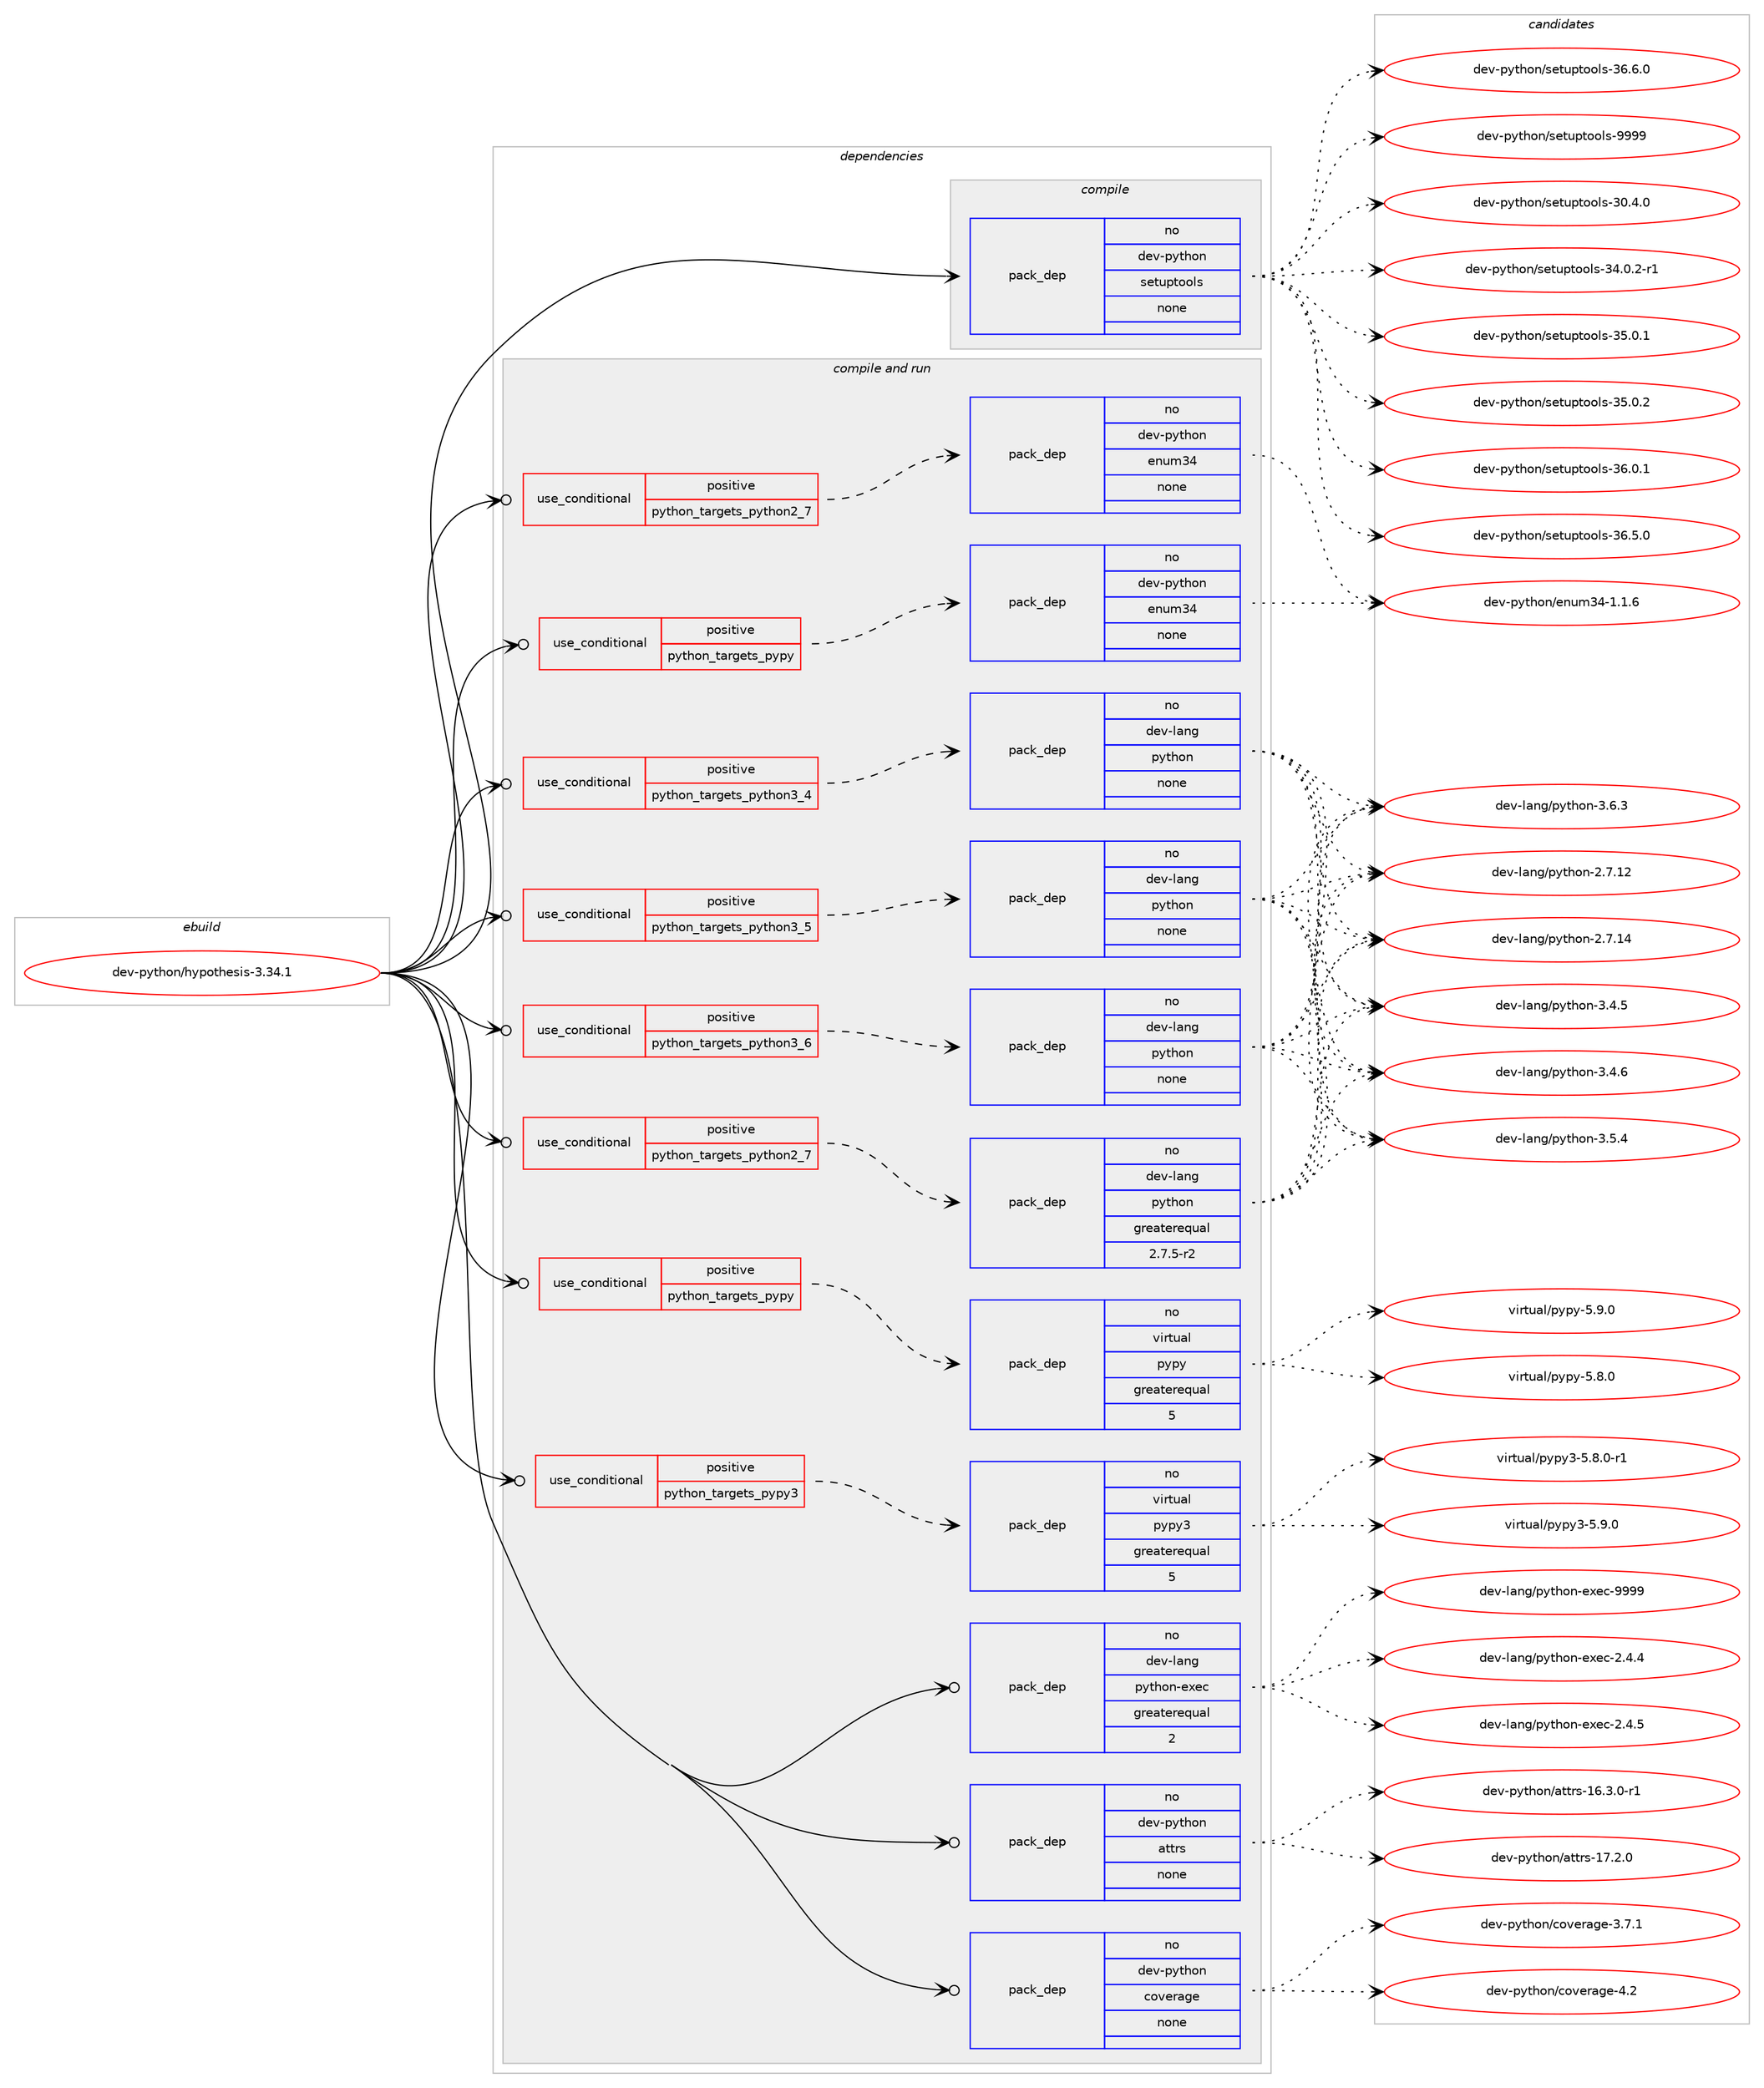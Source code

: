 digraph prolog {

# *************
# Graph options
# *************

newrank=true;
concentrate=true;
compound=true;
graph [rankdir=LR,fontname=Helvetica,fontsize=10,ranksep=1.5];#, ranksep=2.5, nodesep=0.2];
edge  [arrowhead=vee];
node  [fontname=Helvetica,fontsize=10];

# **********
# The ebuild
# **********

subgraph cluster_leftcol {
color=gray;
rank=same;
label=<<i>ebuild</i>>;
id [label="dev-python/hypothesis-3.34.1", color=red, width=4, href="../dev-python/hypothesis-3.34.1.svg"];
}

# ****************
# The dependencies
# ****************

subgraph cluster_midcol {
color=gray;
label=<<i>dependencies</i>>;
subgraph cluster_compile {
fillcolor="#eeeeee";
style=filled;
label=<<i>compile</i>>;
subgraph pack123257 {
dependency160932 [label=<<TABLE BORDER="0" CELLBORDER="1" CELLSPACING="0" CELLPADDING="4" WIDTH="220"><TR><TD ROWSPAN="6" CELLPADDING="30">pack_dep</TD></TR><TR><TD WIDTH="110">no</TD></TR><TR><TD>dev-python</TD></TR><TR><TD>setuptools</TD></TR><TR><TD>none</TD></TR><TR><TD></TD></TR></TABLE>>, shape=none, color=blue];
}
id:e -> dependency160932:w [weight=20,style="solid",arrowhead="vee"];
}
subgraph cluster_compileandrun {
fillcolor="#eeeeee";
style=filled;
label=<<i>compile and run</i>>;
subgraph cond33825 {
dependency160933 [label=<<TABLE BORDER="0" CELLBORDER="1" CELLSPACING="0" CELLPADDING="4"><TR><TD ROWSPAN="3" CELLPADDING="10">use_conditional</TD></TR><TR><TD>positive</TD></TR><TR><TD>python_targets_pypy</TD></TR></TABLE>>, shape=none, color=red];
subgraph pack123258 {
dependency160934 [label=<<TABLE BORDER="0" CELLBORDER="1" CELLSPACING="0" CELLPADDING="4" WIDTH="220"><TR><TD ROWSPAN="6" CELLPADDING="30">pack_dep</TD></TR><TR><TD WIDTH="110">no</TD></TR><TR><TD>dev-python</TD></TR><TR><TD>enum34</TD></TR><TR><TD>none</TD></TR><TR><TD></TD></TR></TABLE>>, shape=none, color=blue];
}
dependency160933:e -> dependency160934:w [weight=20,style="dashed",arrowhead="vee"];
}
id:e -> dependency160933:w [weight=20,style="solid",arrowhead="odotvee"];
subgraph cond33826 {
dependency160935 [label=<<TABLE BORDER="0" CELLBORDER="1" CELLSPACING="0" CELLPADDING="4"><TR><TD ROWSPAN="3" CELLPADDING="10">use_conditional</TD></TR><TR><TD>positive</TD></TR><TR><TD>python_targets_pypy</TD></TR></TABLE>>, shape=none, color=red];
subgraph pack123259 {
dependency160936 [label=<<TABLE BORDER="0" CELLBORDER="1" CELLSPACING="0" CELLPADDING="4" WIDTH="220"><TR><TD ROWSPAN="6" CELLPADDING="30">pack_dep</TD></TR><TR><TD WIDTH="110">no</TD></TR><TR><TD>virtual</TD></TR><TR><TD>pypy</TD></TR><TR><TD>greaterequal</TD></TR><TR><TD>5</TD></TR></TABLE>>, shape=none, color=blue];
}
dependency160935:e -> dependency160936:w [weight=20,style="dashed",arrowhead="vee"];
}
id:e -> dependency160935:w [weight=20,style="solid",arrowhead="odotvee"];
subgraph cond33827 {
dependency160937 [label=<<TABLE BORDER="0" CELLBORDER="1" CELLSPACING="0" CELLPADDING="4"><TR><TD ROWSPAN="3" CELLPADDING="10">use_conditional</TD></TR><TR><TD>positive</TD></TR><TR><TD>python_targets_pypy3</TD></TR></TABLE>>, shape=none, color=red];
subgraph pack123260 {
dependency160938 [label=<<TABLE BORDER="0" CELLBORDER="1" CELLSPACING="0" CELLPADDING="4" WIDTH="220"><TR><TD ROWSPAN="6" CELLPADDING="30">pack_dep</TD></TR><TR><TD WIDTH="110">no</TD></TR><TR><TD>virtual</TD></TR><TR><TD>pypy3</TD></TR><TR><TD>greaterequal</TD></TR><TR><TD>5</TD></TR></TABLE>>, shape=none, color=blue];
}
dependency160937:e -> dependency160938:w [weight=20,style="dashed",arrowhead="vee"];
}
id:e -> dependency160937:w [weight=20,style="solid",arrowhead="odotvee"];
subgraph cond33828 {
dependency160939 [label=<<TABLE BORDER="0" CELLBORDER="1" CELLSPACING="0" CELLPADDING="4"><TR><TD ROWSPAN="3" CELLPADDING="10">use_conditional</TD></TR><TR><TD>positive</TD></TR><TR><TD>python_targets_python2_7</TD></TR></TABLE>>, shape=none, color=red];
subgraph pack123261 {
dependency160940 [label=<<TABLE BORDER="0" CELLBORDER="1" CELLSPACING="0" CELLPADDING="4" WIDTH="220"><TR><TD ROWSPAN="6" CELLPADDING="30">pack_dep</TD></TR><TR><TD WIDTH="110">no</TD></TR><TR><TD>dev-lang</TD></TR><TR><TD>python</TD></TR><TR><TD>greaterequal</TD></TR><TR><TD>2.7.5-r2</TD></TR></TABLE>>, shape=none, color=blue];
}
dependency160939:e -> dependency160940:w [weight=20,style="dashed",arrowhead="vee"];
}
id:e -> dependency160939:w [weight=20,style="solid",arrowhead="odotvee"];
subgraph cond33829 {
dependency160941 [label=<<TABLE BORDER="0" CELLBORDER="1" CELLSPACING="0" CELLPADDING="4"><TR><TD ROWSPAN="3" CELLPADDING="10">use_conditional</TD></TR><TR><TD>positive</TD></TR><TR><TD>python_targets_python2_7</TD></TR></TABLE>>, shape=none, color=red];
subgraph pack123262 {
dependency160942 [label=<<TABLE BORDER="0" CELLBORDER="1" CELLSPACING="0" CELLPADDING="4" WIDTH="220"><TR><TD ROWSPAN="6" CELLPADDING="30">pack_dep</TD></TR><TR><TD WIDTH="110">no</TD></TR><TR><TD>dev-python</TD></TR><TR><TD>enum34</TD></TR><TR><TD>none</TD></TR><TR><TD></TD></TR></TABLE>>, shape=none, color=blue];
}
dependency160941:e -> dependency160942:w [weight=20,style="dashed",arrowhead="vee"];
}
id:e -> dependency160941:w [weight=20,style="solid",arrowhead="odotvee"];
subgraph cond33830 {
dependency160943 [label=<<TABLE BORDER="0" CELLBORDER="1" CELLSPACING="0" CELLPADDING="4"><TR><TD ROWSPAN="3" CELLPADDING="10">use_conditional</TD></TR><TR><TD>positive</TD></TR><TR><TD>python_targets_python3_4</TD></TR></TABLE>>, shape=none, color=red];
subgraph pack123263 {
dependency160944 [label=<<TABLE BORDER="0" CELLBORDER="1" CELLSPACING="0" CELLPADDING="4" WIDTH="220"><TR><TD ROWSPAN="6" CELLPADDING="30">pack_dep</TD></TR><TR><TD WIDTH="110">no</TD></TR><TR><TD>dev-lang</TD></TR><TR><TD>python</TD></TR><TR><TD>none</TD></TR><TR><TD></TD></TR></TABLE>>, shape=none, color=blue];
}
dependency160943:e -> dependency160944:w [weight=20,style="dashed",arrowhead="vee"];
}
id:e -> dependency160943:w [weight=20,style="solid",arrowhead="odotvee"];
subgraph cond33831 {
dependency160945 [label=<<TABLE BORDER="0" CELLBORDER="1" CELLSPACING="0" CELLPADDING="4"><TR><TD ROWSPAN="3" CELLPADDING="10">use_conditional</TD></TR><TR><TD>positive</TD></TR><TR><TD>python_targets_python3_5</TD></TR></TABLE>>, shape=none, color=red];
subgraph pack123264 {
dependency160946 [label=<<TABLE BORDER="0" CELLBORDER="1" CELLSPACING="0" CELLPADDING="4" WIDTH="220"><TR><TD ROWSPAN="6" CELLPADDING="30">pack_dep</TD></TR><TR><TD WIDTH="110">no</TD></TR><TR><TD>dev-lang</TD></TR><TR><TD>python</TD></TR><TR><TD>none</TD></TR><TR><TD></TD></TR></TABLE>>, shape=none, color=blue];
}
dependency160945:e -> dependency160946:w [weight=20,style="dashed",arrowhead="vee"];
}
id:e -> dependency160945:w [weight=20,style="solid",arrowhead="odotvee"];
subgraph cond33832 {
dependency160947 [label=<<TABLE BORDER="0" CELLBORDER="1" CELLSPACING="0" CELLPADDING="4"><TR><TD ROWSPAN="3" CELLPADDING="10">use_conditional</TD></TR><TR><TD>positive</TD></TR><TR><TD>python_targets_python3_6</TD></TR></TABLE>>, shape=none, color=red];
subgraph pack123265 {
dependency160948 [label=<<TABLE BORDER="0" CELLBORDER="1" CELLSPACING="0" CELLPADDING="4" WIDTH="220"><TR><TD ROWSPAN="6" CELLPADDING="30">pack_dep</TD></TR><TR><TD WIDTH="110">no</TD></TR><TR><TD>dev-lang</TD></TR><TR><TD>python</TD></TR><TR><TD>none</TD></TR><TR><TD></TD></TR></TABLE>>, shape=none, color=blue];
}
dependency160947:e -> dependency160948:w [weight=20,style="dashed",arrowhead="vee"];
}
id:e -> dependency160947:w [weight=20,style="solid",arrowhead="odotvee"];
subgraph pack123266 {
dependency160949 [label=<<TABLE BORDER="0" CELLBORDER="1" CELLSPACING="0" CELLPADDING="4" WIDTH="220"><TR><TD ROWSPAN="6" CELLPADDING="30">pack_dep</TD></TR><TR><TD WIDTH="110">no</TD></TR><TR><TD>dev-lang</TD></TR><TR><TD>python-exec</TD></TR><TR><TD>greaterequal</TD></TR><TR><TD>2</TD></TR></TABLE>>, shape=none, color=blue];
}
id:e -> dependency160949:w [weight=20,style="solid",arrowhead="odotvee"];
subgraph pack123267 {
dependency160950 [label=<<TABLE BORDER="0" CELLBORDER="1" CELLSPACING="0" CELLPADDING="4" WIDTH="220"><TR><TD ROWSPAN="6" CELLPADDING="30">pack_dep</TD></TR><TR><TD WIDTH="110">no</TD></TR><TR><TD>dev-python</TD></TR><TR><TD>attrs</TD></TR><TR><TD>none</TD></TR><TR><TD></TD></TR></TABLE>>, shape=none, color=blue];
}
id:e -> dependency160950:w [weight=20,style="solid",arrowhead="odotvee"];
subgraph pack123268 {
dependency160951 [label=<<TABLE BORDER="0" CELLBORDER="1" CELLSPACING="0" CELLPADDING="4" WIDTH="220"><TR><TD ROWSPAN="6" CELLPADDING="30">pack_dep</TD></TR><TR><TD WIDTH="110">no</TD></TR><TR><TD>dev-python</TD></TR><TR><TD>coverage</TD></TR><TR><TD>none</TD></TR><TR><TD></TD></TR></TABLE>>, shape=none, color=blue];
}
id:e -> dependency160951:w [weight=20,style="solid",arrowhead="odotvee"];
}
subgraph cluster_run {
fillcolor="#eeeeee";
style=filled;
label=<<i>run</i>>;
}
}

# **************
# The candidates
# **************

subgraph cluster_choices {
rank=same;
color=gray;
label=<<i>candidates</i>>;

subgraph choice123257 {
color=black;
nodesep=1;
choice100101118451121211161041111104711510111611711211611111110811545514846524648 [label="dev-python/setuptools-30.4.0", color=red, width=4,href="../dev-python/setuptools-30.4.0.svg"];
choice1001011184511212111610411111047115101116117112116111111108115455152464846504511449 [label="dev-python/setuptools-34.0.2-r1", color=red, width=4,href="../dev-python/setuptools-34.0.2-r1.svg"];
choice100101118451121211161041111104711510111611711211611111110811545515346484649 [label="dev-python/setuptools-35.0.1", color=red, width=4,href="../dev-python/setuptools-35.0.1.svg"];
choice100101118451121211161041111104711510111611711211611111110811545515346484650 [label="dev-python/setuptools-35.0.2", color=red, width=4,href="../dev-python/setuptools-35.0.2.svg"];
choice100101118451121211161041111104711510111611711211611111110811545515446484649 [label="dev-python/setuptools-36.0.1", color=red, width=4,href="../dev-python/setuptools-36.0.1.svg"];
choice100101118451121211161041111104711510111611711211611111110811545515446534648 [label="dev-python/setuptools-36.5.0", color=red, width=4,href="../dev-python/setuptools-36.5.0.svg"];
choice100101118451121211161041111104711510111611711211611111110811545515446544648 [label="dev-python/setuptools-36.6.0", color=red, width=4,href="../dev-python/setuptools-36.6.0.svg"];
choice10010111845112121116104111110471151011161171121161111111081154557575757 [label="dev-python/setuptools-9999", color=red, width=4,href="../dev-python/setuptools-9999.svg"];
dependency160932:e -> choice100101118451121211161041111104711510111611711211611111110811545514846524648:w [style=dotted,weight="100"];
dependency160932:e -> choice1001011184511212111610411111047115101116117112116111111108115455152464846504511449:w [style=dotted,weight="100"];
dependency160932:e -> choice100101118451121211161041111104711510111611711211611111110811545515346484649:w [style=dotted,weight="100"];
dependency160932:e -> choice100101118451121211161041111104711510111611711211611111110811545515346484650:w [style=dotted,weight="100"];
dependency160932:e -> choice100101118451121211161041111104711510111611711211611111110811545515446484649:w [style=dotted,weight="100"];
dependency160932:e -> choice100101118451121211161041111104711510111611711211611111110811545515446534648:w [style=dotted,weight="100"];
dependency160932:e -> choice100101118451121211161041111104711510111611711211611111110811545515446544648:w [style=dotted,weight="100"];
dependency160932:e -> choice10010111845112121116104111110471151011161171121161111111081154557575757:w [style=dotted,weight="100"];
}
subgraph choice123258 {
color=black;
nodesep=1;
choice10010111845112121116104111110471011101171095152454946494654 [label="dev-python/enum34-1.1.6", color=red, width=4,href="../dev-python/enum34-1.1.6.svg"];
dependency160934:e -> choice10010111845112121116104111110471011101171095152454946494654:w [style=dotted,weight="100"];
}
subgraph choice123259 {
color=black;
nodesep=1;
choice1181051141161179710847112121112121455346564648 [label="virtual/pypy-5.8.0", color=red, width=4,href="../virtual/pypy-5.8.0.svg"];
choice1181051141161179710847112121112121455346574648 [label="virtual/pypy-5.9.0", color=red, width=4,href="../virtual/pypy-5.9.0.svg"];
dependency160936:e -> choice1181051141161179710847112121112121455346564648:w [style=dotted,weight="100"];
dependency160936:e -> choice1181051141161179710847112121112121455346574648:w [style=dotted,weight="100"];
}
subgraph choice123260 {
color=black;
nodesep=1;
choice1181051141161179710847112121112121514553465646484511449 [label="virtual/pypy3-5.8.0-r1", color=red, width=4,href="../virtual/pypy3-5.8.0-r1.svg"];
choice118105114116117971084711212111212151455346574648 [label="virtual/pypy3-5.9.0", color=red, width=4,href="../virtual/pypy3-5.9.0.svg"];
dependency160938:e -> choice1181051141161179710847112121112121514553465646484511449:w [style=dotted,weight="100"];
dependency160938:e -> choice118105114116117971084711212111212151455346574648:w [style=dotted,weight="100"];
}
subgraph choice123261 {
color=black;
nodesep=1;
choice10010111845108971101034711212111610411111045504655464950 [label="dev-lang/python-2.7.12", color=red, width=4,href="../dev-lang/python-2.7.12.svg"];
choice10010111845108971101034711212111610411111045504655464952 [label="dev-lang/python-2.7.14", color=red, width=4,href="../dev-lang/python-2.7.14.svg"];
choice100101118451089711010347112121116104111110455146524653 [label="dev-lang/python-3.4.5", color=red, width=4,href="../dev-lang/python-3.4.5.svg"];
choice100101118451089711010347112121116104111110455146524654 [label="dev-lang/python-3.4.6", color=red, width=4,href="../dev-lang/python-3.4.6.svg"];
choice100101118451089711010347112121116104111110455146534652 [label="dev-lang/python-3.5.4", color=red, width=4,href="../dev-lang/python-3.5.4.svg"];
choice100101118451089711010347112121116104111110455146544651 [label="dev-lang/python-3.6.3", color=red, width=4,href="../dev-lang/python-3.6.3.svg"];
dependency160940:e -> choice10010111845108971101034711212111610411111045504655464950:w [style=dotted,weight="100"];
dependency160940:e -> choice10010111845108971101034711212111610411111045504655464952:w [style=dotted,weight="100"];
dependency160940:e -> choice100101118451089711010347112121116104111110455146524653:w [style=dotted,weight="100"];
dependency160940:e -> choice100101118451089711010347112121116104111110455146524654:w [style=dotted,weight="100"];
dependency160940:e -> choice100101118451089711010347112121116104111110455146534652:w [style=dotted,weight="100"];
dependency160940:e -> choice100101118451089711010347112121116104111110455146544651:w [style=dotted,weight="100"];
}
subgraph choice123262 {
color=black;
nodesep=1;
choice10010111845112121116104111110471011101171095152454946494654 [label="dev-python/enum34-1.1.6", color=red, width=4,href="../dev-python/enum34-1.1.6.svg"];
dependency160942:e -> choice10010111845112121116104111110471011101171095152454946494654:w [style=dotted,weight="100"];
}
subgraph choice123263 {
color=black;
nodesep=1;
choice10010111845108971101034711212111610411111045504655464950 [label="dev-lang/python-2.7.12", color=red, width=4,href="../dev-lang/python-2.7.12.svg"];
choice10010111845108971101034711212111610411111045504655464952 [label="dev-lang/python-2.7.14", color=red, width=4,href="../dev-lang/python-2.7.14.svg"];
choice100101118451089711010347112121116104111110455146524653 [label="dev-lang/python-3.4.5", color=red, width=4,href="../dev-lang/python-3.4.5.svg"];
choice100101118451089711010347112121116104111110455146524654 [label="dev-lang/python-3.4.6", color=red, width=4,href="../dev-lang/python-3.4.6.svg"];
choice100101118451089711010347112121116104111110455146534652 [label="dev-lang/python-3.5.4", color=red, width=4,href="../dev-lang/python-3.5.4.svg"];
choice100101118451089711010347112121116104111110455146544651 [label="dev-lang/python-3.6.3", color=red, width=4,href="../dev-lang/python-3.6.3.svg"];
dependency160944:e -> choice10010111845108971101034711212111610411111045504655464950:w [style=dotted,weight="100"];
dependency160944:e -> choice10010111845108971101034711212111610411111045504655464952:w [style=dotted,weight="100"];
dependency160944:e -> choice100101118451089711010347112121116104111110455146524653:w [style=dotted,weight="100"];
dependency160944:e -> choice100101118451089711010347112121116104111110455146524654:w [style=dotted,weight="100"];
dependency160944:e -> choice100101118451089711010347112121116104111110455146534652:w [style=dotted,weight="100"];
dependency160944:e -> choice100101118451089711010347112121116104111110455146544651:w [style=dotted,weight="100"];
}
subgraph choice123264 {
color=black;
nodesep=1;
choice10010111845108971101034711212111610411111045504655464950 [label="dev-lang/python-2.7.12", color=red, width=4,href="../dev-lang/python-2.7.12.svg"];
choice10010111845108971101034711212111610411111045504655464952 [label="dev-lang/python-2.7.14", color=red, width=4,href="../dev-lang/python-2.7.14.svg"];
choice100101118451089711010347112121116104111110455146524653 [label="dev-lang/python-3.4.5", color=red, width=4,href="../dev-lang/python-3.4.5.svg"];
choice100101118451089711010347112121116104111110455146524654 [label="dev-lang/python-3.4.6", color=red, width=4,href="../dev-lang/python-3.4.6.svg"];
choice100101118451089711010347112121116104111110455146534652 [label="dev-lang/python-3.5.4", color=red, width=4,href="../dev-lang/python-3.5.4.svg"];
choice100101118451089711010347112121116104111110455146544651 [label="dev-lang/python-3.6.3", color=red, width=4,href="../dev-lang/python-3.6.3.svg"];
dependency160946:e -> choice10010111845108971101034711212111610411111045504655464950:w [style=dotted,weight="100"];
dependency160946:e -> choice10010111845108971101034711212111610411111045504655464952:w [style=dotted,weight="100"];
dependency160946:e -> choice100101118451089711010347112121116104111110455146524653:w [style=dotted,weight="100"];
dependency160946:e -> choice100101118451089711010347112121116104111110455146524654:w [style=dotted,weight="100"];
dependency160946:e -> choice100101118451089711010347112121116104111110455146534652:w [style=dotted,weight="100"];
dependency160946:e -> choice100101118451089711010347112121116104111110455146544651:w [style=dotted,weight="100"];
}
subgraph choice123265 {
color=black;
nodesep=1;
choice10010111845108971101034711212111610411111045504655464950 [label="dev-lang/python-2.7.12", color=red, width=4,href="../dev-lang/python-2.7.12.svg"];
choice10010111845108971101034711212111610411111045504655464952 [label="dev-lang/python-2.7.14", color=red, width=4,href="../dev-lang/python-2.7.14.svg"];
choice100101118451089711010347112121116104111110455146524653 [label="dev-lang/python-3.4.5", color=red, width=4,href="../dev-lang/python-3.4.5.svg"];
choice100101118451089711010347112121116104111110455146524654 [label="dev-lang/python-3.4.6", color=red, width=4,href="../dev-lang/python-3.4.6.svg"];
choice100101118451089711010347112121116104111110455146534652 [label="dev-lang/python-3.5.4", color=red, width=4,href="../dev-lang/python-3.5.4.svg"];
choice100101118451089711010347112121116104111110455146544651 [label="dev-lang/python-3.6.3", color=red, width=4,href="../dev-lang/python-3.6.3.svg"];
dependency160948:e -> choice10010111845108971101034711212111610411111045504655464950:w [style=dotted,weight="100"];
dependency160948:e -> choice10010111845108971101034711212111610411111045504655464952:w [style=dotted,weight="100"];
dependency160948:e -> choice100101118451089711010347112121116104111110455146524653:w [style=dotted,weight="100"];
dependency160948:e -> choice100101118451089711010347112121116104111110455146524654:w [style=dotted,weight="100"];
dependency160948:e -> choice100101118451089711010347112121116104111110455146534652:w [style=dotted,weight="100"];
dependency160948:e -> choice100101118451089711010347112121116104111110455146544651:w [style=dotted,weight="100"];
}
subgraph choice123266 {
color=black;
nodesep=1;
choice1001011184510897110103471121211161041111104510112010199455046524652 [label="dev-lang/python-exec-2.4.4", color=red, width=4,href="../dev-lang/python-exec-2.4.4.svg"];
choice1001011184510897110103471121211161041111104510112010199455046524653 [label="dev-lang/python-exec-2.4.5", color=red, width=4,href="../dev-lang/python-exec-2.4.5.svg"];
choice10010111845108971101034711212111610411111045101120101994557575757 [label="dev-lang/python-exec-9999", color=red, width=4,href="../dev-lang/python-exec-9999.svg"];
dependency160949:e -> choice1001011184510897110103471121211161041111104510112010199455046524652:w [style=dotted,weight="100"];
dependency160949:e -> choice1001011184510897110103471121211161041111104510112010199455046524653:w [style=dotted,weight="100"];
dependency160949:e -> choice10010111845108971101034711212111610411111045101120101994557575757:w [style=dotted,weight="100"];
}
subgraph choice123267 {
color=black;
nodesep=1;
choice100101118451121211161041111104797116116114115454954465146484511449 [label="dev-python/attrs-16.3.0-r1", color=red, width=4,href="../dev-python/attrs-16.3.0-r1.svg"];
choice10010111845112121116104111110479711611611411545495546504648 [label="dev-python/attrs-17.2.0", color=red, width=4,href="../dev-python/attrs-17.2.0.svg"];
dependency160950:e -> choice100101118451121211161041111104797116116114115454954465146484511449:w [style=dotted,weight="100"];
dependency160950:e -> choice10010111845112121116104111110479711611611411545495546504648:w [style=dotted,weight="100"];
}
subgraph choice123268 {
color=black;
nodesep=1;
choice10010111845112121116104111110479911111810111497103101455146554649 [label="dev-python/coverage-3.7.1", color=red, width=4,href="../dev-python/coverage-3.7.1.svg"];
choice1001011184511212111610411111047991111181011149710310145524650 [label="dev-python/coverage-4.2", color=red, width=4,href="../dev-python/coverage-4.2.svg"];
dependency160951:e -> choice10010111845112121116104111110479911111810111497103101455146554649:w [style=dotted,weight="100"];
dependency160951:e -> choice1001011184511212111610411111047991111181011149710310145524650:w [style=dotted,weight="100"];
}
}

}
